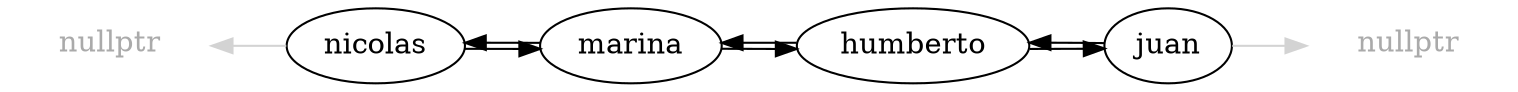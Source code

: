 digraph structs {
    graph [overlap = false]
    nodesep=.05;
    rankdir=LR;

    nullptr1 [label=< <font color="#aaaaaa">nullptr</font> > color=invis]
    nullptr2 [label=< <font color="#aaaaaa">nullptr</font> > color=invis]

    nullptr2 -> nicolas [color=lightgrey dir=back weight=10]
    nicolas -> marina -> humberto -> juan [weight=10]
    juan -> humberto -> marina -> nicolas [constraint=false]

    juan -> nullptr1 [color=lightgrey]

}
